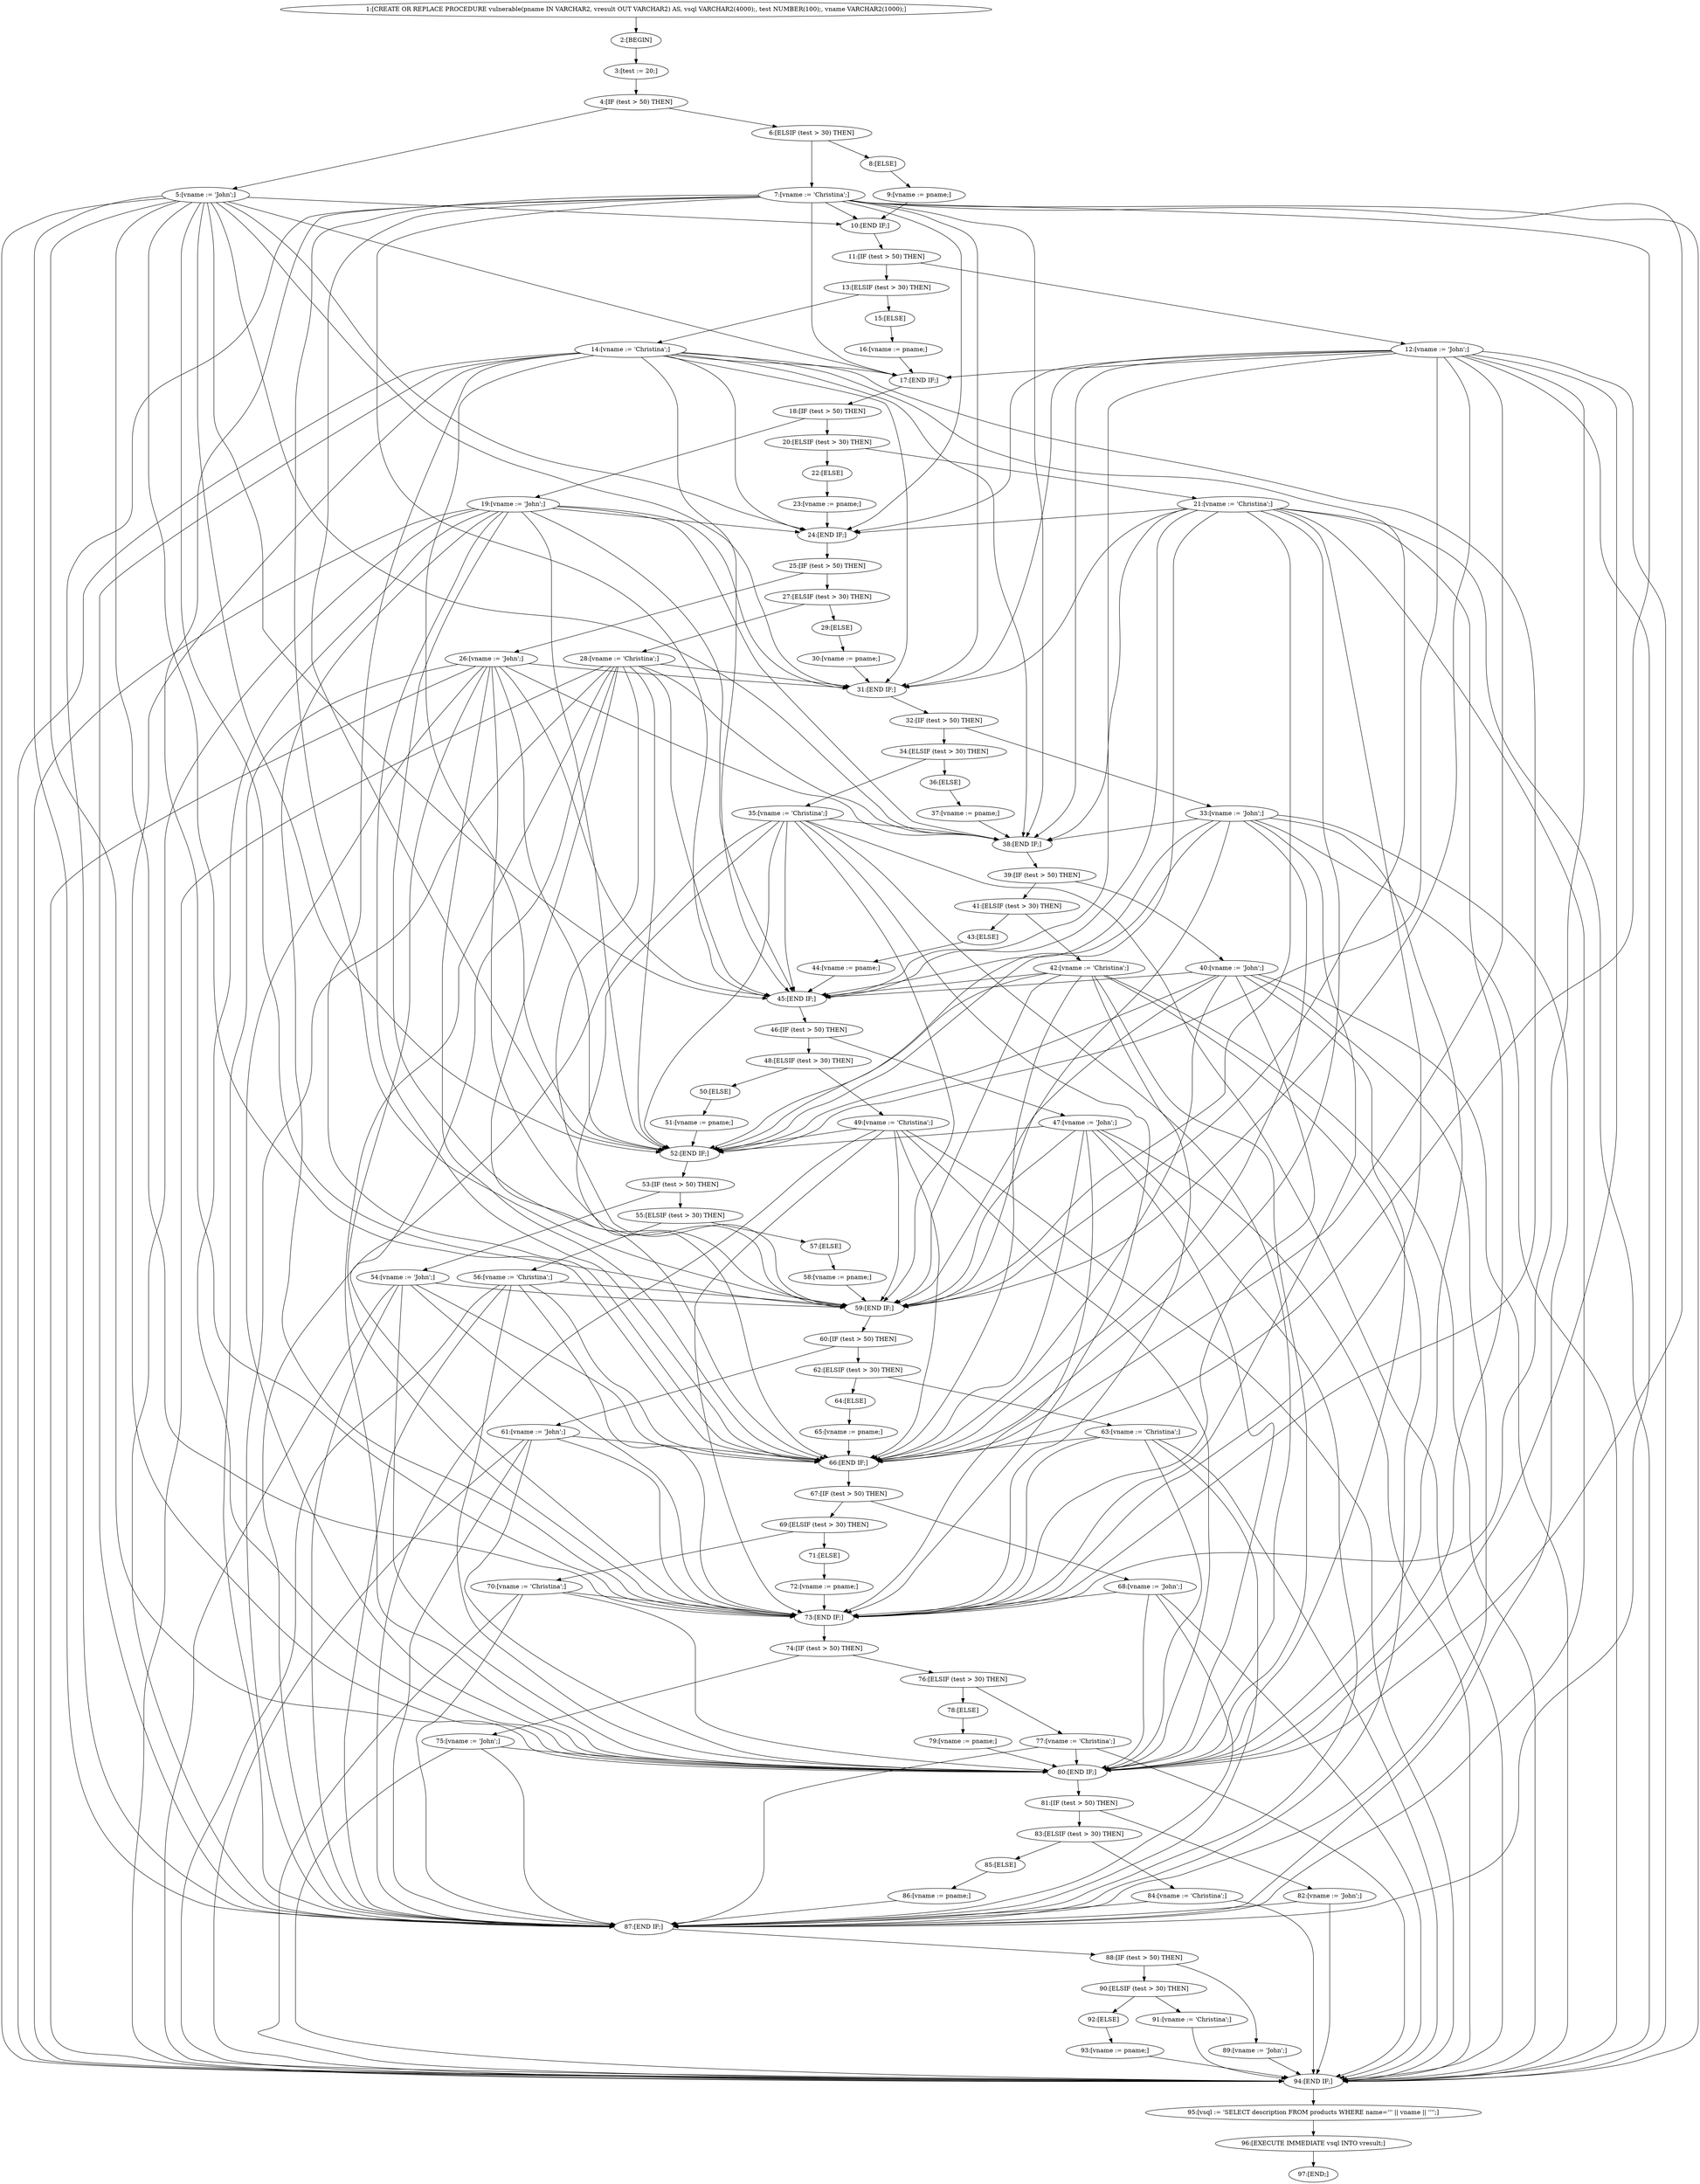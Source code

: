 digraph G {
	"1:[CREATE OR REPLACE PROCEDURE vulnerable(pname IN VARCHAR2, vresult OUT VARCHAR2) AS, vsql VARCHAR2(4000);, test NUMBER(100);, vname VARCHAR2(1000);]";
	"2:[BEGIN]";
	"3:[test := 20;]";
	"4:[IF (test > 50) THEN]";
	"5:[vname := 'John';]";
	"6:[ELSIF (test > 30) THEN]";
	"7:[vname := 'Christina';]";
	"8:[ELSE]";
	"9:[vname := pname;]";
	"10:[END IF;]";
	"11:[IF (test > 50) THEN]";
	"12:[vname := 'John';]";
	"13:[ELSIF (test > 30) THEN]";
	"14:[vname := 'Christina';]";
	"15:[ELSE]";
	"16:[vname := pname;]";
	"17:[END IF;]";
	"18:[IF (test > 50) THEN]";
	"19:[vname := 'John';]";
	"20:[ELSIF (test > 30) THEN]";
	"21:[vname := 'Christina';]";
	"22:[ELSE]";
	"23:[vname := pname;]";
	"24:[END IF;]";
	"25:[IF (test > 50) THEN]";
	"26:[vname := 'John';]";
	"27:[ELSIF (test > 30) THEN]";
	"28:[vname := 'Christina';]";
	"29:[ELSE]";
	"30:[vname := pname;]";
	"31:[END IF;]";
	"32:[IF (test > 50) THEN]";
	"33:[vname := 'John';]";
	"34:[ELSIF (test > 30) THEN]";
	"35:[vname := 'Christina';]";
	"36:[ELSE]";
	"37:[vname := pname;]";
	"38:[END IF;]";
	"39:[IF (test > 50) THEN]";
	"40:[vname := 'John';]";
	"41:[ELSIF (test > 30) THEN]";
	"42:[vname := 'Christina';]";
	"43:[ELSE]";
	"44:[vname := pname;]";
	"45:[END IF;]";
	"46:[IF (test > 50) THEN]";
	"47:[vname := 'John';]";
	"48:[ELSIF (test > 30) THEN]";
	"49:[vname := 'Christina';]";
	"50:[ELSE]";
	"51:[vname := pname;]";
	"52:[END IF;]";
	"53:[IF (test > 50) THEN]";
	"54:[vname := 'John';]";
	"55:[ELSIF (test > 30) THEN]";
	"56:[vname := 'Christina';]";
	"57:[ELSE]";
	"58:[vname := pname;]";
	"59:[END IF;]";
	"60:[IF (test > 50) THEN]";
	"61:[vname := 'John';]";
	"62:[ELSIF (test > 30) THEN]";
	"63:[vname := 'Christina';]";
	"64:[ELSE]";
	"65:[vname := pname;]";
	"66:[END IF;]";
	"67:[IF (test > 50) THEN]";
	"68:[vname := 'John';]";
	"69:[ELSIF (test > 30) THEN]";
	"70:[vname := 'Christina';]";
	"71:[ELSE]";
	"72:[vname := pname;]";
	"73:[END IF;]";
	"74:[IF (test > 50) THEN]";
	"75:[vname := 'John';]";
	"76:[ELSIF (test > 30) THEN]";
	"77:[vname := 'Christina';]";
	"78:[ELSE]";
	"79:[vname := pname;]";
	"80:[END IF;]";
	"81:[IF (test > 50) THEN]";
	"82:[vname := 'John';]";
	"83:[ELSIF (test > 30) THEN]";
	"84:[vname := 'Christina';]";
	"85:[ELSE]";
	"86:[vname := pname;]";
	"87:[END IF;]";
	"88:[IF (test > 50) THEN]";
	"89:[vname := 'John';]";
	"90:[ELSIF (test > 30) THEN]";
	"91:[vname := 'Christina';]";
	"92:[ELSE]";
	"93:[vname := pname;]";
	"94:[END IF;]";
	"95:[vsql := 'SELECT description FROM products WHERE name=''' || vname || '''';]";
	"96:[EXECUTE IMMEDIATE vsql INTO vresult;]";
	"97:[END;]";
	"1:[CREATE OR REPLACE PROCEDURE vulnerable(pname IN VARCHAR2, vresult OUT VARCHAR2) AS, vsql VARCHAR2(4000);, test NUMBER(100);, vname VARCHAR2(1000);]" -> "2:[BEGIN]";
	"2:[BEGIN]" -> "3:[test := 20;]";
	"3:[test := 20;]" -> "4:[IF (test > 50) THEN]";
	"4:[IF (test > 50) THEN]" -> "5:[vname := 'John';]";
	"4:[IF (test > 50) THEN]" -> "6:[ELSIF (test > 30) THEN]";
	"5:[vname := 'John';]" -> "10:[END IF;]";
	"5:[vname := 'John';]" -> "17:[END IF;]";
	"5:[vname := 'John';]" -> "24:[END IF;]";
	"5:[vname := 'John';]" -> "31:[END IF;]";
	"5:[vname := 'John';]" -> "38:[END IF;]";
	"5:[vname := 'John';]" -> "45:[END IF;]";
	"5:[vname := 'John';]" -> "52:[END IF;]";
	"5:[vname := 'John';]" -> "59:[END IF;]";
	"5:[vname := 'John';]" -> "66:[END IF;]";
	"5:[vname := 'John';]" -> "73:[END IF;]";
	"5:[vname := 'John';]" -> "80:[END IF;]";
	"5:[vname := 'John';]" -> "87:[END IF;]";
	"5:[vname := 'John';]" -> "94:[END IF;]";
	"6:[ELSIF (test > 30) THEN]" -> "7:[vname := 'Christina';]";
	"6:[ELSIF (test > 30) THEN]" -> "8:[ELSE]";
	"7:[vname := 'Christina';]" -> "10:[END IF;]";
	"7:[vname := 'Christina';]" -> "17:[END IF;]";
	"7:[vname := 'Christina';]" -> "24:[END IF;]";
	"7:[vname := 'Christina';]" -> "31:[END IF;]";
	"7:[vname := 'Christina';]" -> "38:[END IF;]";
	"7:[vname := 'Christina';]" -> "45:[END IF;]";
	"7:[vname := 'Christina';]" -> "52:[END IF;]";
	"7:[vname := 'Christina';]" -> "59:[END IF;]";
	"7:[vname := 'Christina';]" -> "66:[END IF;]";
	"7:[vname := 'Christina';]" -> "73:[END IF;]";
	"7:[vname := 'Christina';]" -> "80:[END IF;]";
	"7:[vname := 'Christina';]" -> "87:[END IF;]";
	"7:[vname := 'Christina';]" -> "94:[END IF;]";
	"8:[ELSE]" -> "9:[vname := pname;]";
	"9:[vname := pname;]" -> "10:[END IF;]";
	"10:[END IF;]" -> "11:[IF (test > 50) THEN]";
	"11:[IF (test > 50) THEN]" -> "12:[vname := 'John';]";
	"11:[IF (test > 50) THEN]" -> "13:[ELSIF (test > 30) THEN]";
	"12:[vname := 'John';]" -> "17:[END IF;]";
	"12:[vname := 'John';]" -> "24:[END IF;]";
	"12:[vname := 'John';]" -> "31:[END IF;]";
	"12:[vname := 'John';]" -> "38:[END IF;]";
	"12:[vname := 'John';]" -> "45:[END IF;]";
	"12:[vname := 'John';]" -> "52:[END IF;]";
	"12:[vname := 'John';]" -> "59:[END IF;]";
	"12:[vname := 'John';]" -> "66:[END IF;]";
	"12:[vname := 'John';]" -> "73:[END IF;]";
	"12:[vname := 'John';]" -> "80:[END IF;]";
	"12:[vname := 'John';]" -> "87:[END IF;]";
	"12:[vname := 'John';]" -> "94:[END IF;]";
	"13:[ELSIF (test > 30) THEN]" -> "14:[vname := 'Christina';]";
	"13:[ELSIF (test > 30) THEN]" -> "15:[ELSE]";
	"14:[vname := 'Christina';]" -> "17:[END IF;]";
	"14:[vname := 'Christina';]" -> "24:[END IF;]";
	"14:[vname := 'Christina';]" -> "31:[END IF;]";
	"14:[vname := 'Christina';]" -> "38:[END IF;]";
	"14:[vname := 'Christina';]" -> "45:[END IF;]";
	"14:[vname := 'Christina';]" -> "52:[END IF;]";
	"14:[vname := 'Christina';]" -> "59:[END IF;]";
	"14:[vname := 'Christina';]" -> "66:[END IF;]";
	"14:[vname := 'Christina';]" -> "73:[END IF;]";
	"14:[vname := 'Christina';]" -> "80:[END IF;]";
	"14:[vname := 'Christina';]" -> "87:[END IF;]";
	"14:[vname := 'Christina';]" -> "94:[END IF;]";
	"15:[ELSE]" -> "16:[vname := pname;]";
	"16:[vname := pname;]" -> "17:[END IF;]";
	"17:[END IF;]" -> "18:[IF (test > 50) THEN]";
	"18:[IF (test > 50) THEN]" -> "19:[vname := 'John';]";
	"18:[IF (test > 50) THEN]" -> "20:[ELSIF (test > 30) THEN]";
	"19:[vname := 'John';]" -> "24:[END IF;]";
	"19:[vname := 'John';]" -> "31:[END IF;]";
	"19:[vname := 'John';]" -> "38:[END IF;]";
	"19:[vname := 'John';]" -> "45:[END IF;]";
	"19:[vname := 'John';]" -> "52:[END IF;]";
	"19:[vname := 'John';]" -> "59:[END IF;]";
	"19:[vname := 'John';]" -> "66:[END IF;]";
	"19:[vname := 'John';]" -> "73:[END IF;]";
	"19:[vname := 'John';]" -> "80:[END IF;]";
	"19:[vname := 'John';]" -> "87:[END IF;]";
	"19:[vname := 'John';]" -> "94:[END IF;]";
	"20:[ELSIF (test > 30) THEN]" -> "21:[vname := 'Christina';]";
	"20:[ELSIF (test > 30) THEN]" -> "22:[ELSE]";
	"21:[vname := 'Christina';]" -> "24:[END IF;]";
	"21:[vname := 'Christina';]" -> "31:[END IF;]";
	"21:[vname := 'Christina';]" -> "38:[END IF;]";
	"21:[vname := 'Christina';]" -> "45:[END IF;]";
	"21:[vname := 'Christina';]" -> "52:[END IF;]";
	"21:[vname := 'Christina';]" -> "59:[END IF;]";
	"21:[vname := 'Christina';]" -> "66:[END IF;]";
	"21:[vname := 'Christina';]" -> "73:[END IF;]";
	"21:[vname := 'Christina';]" -> "80:[END IF;]";
	"21:[vname := 'Christina';]" -> "87:[END IF;]";
	"21:[vname := 'Christina';]" -> "94:[END IF;]";
	"22:[ELSE]" -> "23:[vname := pname;]";
	"23:[vname := pname;]" -> "24:[END IF;]";
	"24:[END IF;]" -> "25:[IF (test > 50) THEN]";
	"25:[IF (test > 50) THEN]" -> "26:[vname := 'John';]";
	"25:[IF (test > 50) THEN]" -> "27:[ELSIF (test > 30) THEN]";
	"26:[vname := 'John';]" -> "31:[END IF;]";
	"26:[vname := 'John';]" -> "38:[END IF;]";
	"26:[vname := 'John';]" -> "45:[END IF;]";
	"26:[vname := 'John';]" -> "52:[END IF;]";
	"26:[vname := 'John';]" -> "59:[END IF;]";
	"26:[vname := 'John';]" -> "66:[END IF;]";
	"26:[vname := 'John';]" -> "73:[END IF;]";
	"26:[vname := 'John';]" -> "80:[END IF;]";
	"26:[vname := 'John';]" -> "87:[END IF;]";
	"26:[vname := 'John';]" -> "94:[END IF;]";
	"27:[ELSIF (test > 30) THEN]" -> "28:[vname := 'Christina';]";
	"27:[ELSIF (test > 30) THEN]" -> "29:[ELSE]";
	"28:[vname := 'Christina';]" -> "31:[END IF;]";
	"28:[vname := 'Christina';]" -> "38:[END IF;]";
	"28:[vname := 'Christina';]" -> "45:[END IF;]";
	"28:[vname := 'Christina';]" -> "52:[END IF;]";
	"28:[vname := 'Christina';]" -> "59:[END IF;]";
	"28:[vname := 'Christina';]" -> "66:[END IF;]";
	"28:[vname := 'Christina';]" -> "73:[END IF;]";
	"28:[vname := 'Christina';]" -> "80:[END IF;]";
	"28:[vname := 'Christina';]" -> "87:[END IF;]";
	"28:[vname := 'Christina';]" -> "94:[END IF;]";
	"29:[ELSE]" -> "30:[vname := pname;]";
	"30:[vname := pname;]" -> "31:[END IF;]";
	"31:[END IF;]" -> "32:[IF (test > 50) THEN]";
	"32:[IF (test > 50) THEN]" -> "33:[vname := 'John';]";
	"32:[IF (test > 50) THEN]" -> "34:[ELSIF (test > 30) THEN]";
	"33:[vname := 'John';]" -> "38:[END IF;]";
	"33:[vname := 'John';]" -> "45:[END IF;]";
	"33:[vname := 'John';]" -> "52:[END IF;]";
	"33:[vname := 'John';]" -> "59:[END IF;]";
	"33:[vname := 'John';]" -> "66:[END IF;]";
	"33:[vname := 'John';]" -> "73:[END IF;]";
	"33:[vname := 'John';]" -> "80:[END IF;]";
	"33:[vname := 'John';]" -> "87:[END IF;]";
	"33:[vname := 'John';]" -> "94:[END IF;]";
	"34:[ELSIF (test > 30) THEN]" -> "35:[vname := 'Christina';]";
	"34:[ELSIF (test > 30) THEN]" -> "36:[ELSE]";
	"35:[vname := 'Christina';]" -> "38:[END IF;]";
	"35:[vname := 'Christina';]" -> "45:[END IF;]";
	"35:[vname := 'Christina';]" -> "52:[END IF;]";
	"35:[vname := 'Christina';]" -> "59:[END IF;]";
	"35:[vname := 'Christina';]" -> "66:[END IF;]";
	"35:[vname := 'Christina';]" -> "73:[END IF;]";
	"35:[vname := 'Christina';]" -> "80:[END IF;]";
	"35:[vname := 'Christina';]" -> "87:[END IF;]";
	"35:[vname := 'Christina';]" -> "94:[END IF;]";
	"36:[ELSE]" -> "37:[vname := pname;]";
	"37:[vname := pname;]" -> "38:[END IF;]";
	"38:[END IF;]" -> "39:[IF (test > 50) THEN]";
	"39:[IF (test > 50) THEN]" -> "40:[vname := 'John';]";
	"39:[IF (test > 50) THEN]" -> "41:[ELSIF (test > 30) THEN]";
	"40:[vname := 'John';]" -> "45:[END IF;]";
	"40:[vname := 'John';]" -> "52:[END IF;]";
	"40:[vname := 'John';]" -> "59:[END IF;]";
	"40:[vname := 'John';]" -> "66:[END IF;]";
	"40:[vname := 'John';]" -> "73:[END IF;]";
	"40:[vname := 'John';]" -> "80:[END IF;]";
	"40:[vname := 'John';]" -> "87:[END IF;]";
	"40:[vname := 'John';]" -> "94:[END IF;]";
	"41:[ELSIF (test > 30) THEN]" -> "42:[vname := 'Christina';]";
	"41:[ELSIF (test > 30) THEN]" -> "43:[ELSE]";
	"42:[vname := 'Christina';]" -> "45:[END IF;]";
	"42:[vname := 'Christina';]" -> "52:[END IF;]";
	"42:[vname := 'Christina';]" -> "59:[END IF;]";
	"42:[vname := 'Christina';]" -> "66:[END IF;]";
	"42:[vname := 'Christina';]" -> "73:[END IF;]";
	"42:[vname := 'Christina';]" -> "80:[END IF;]";
	"42:[vname := 'Christina';]" -> "87:[END IF;]";
	"42:[vname := 'Christina';]" -> "94:[END IF;]";
	"43:[ELSE]" -> "44:[vname := pname;]";
	"44:[vname := pname;]" -> "45:[END IF;]";
	"45:[END IF;]" -> "46:[IF (test > 50) THEN]";
	"46:[IF (test > 50) THEN]" -> "47:[vname := 'John';]";
	"46:[IF (test > 50) THEN]" -> "48:[ELSIF (test > 30) THEN]";
	"47:[vname := 'John';]" -> "52:[END IF;]";
	"47:[vname := 'John';]" -> "59:[END IF;]";
	"47:[vname := 'John';]" -> "66:[END IF;]";
	"47:[vname := 'John';]" -> "73:[END IF;]";
	"47:[vname := 'John';]" -> "80:[END IF;]";
	"47:[vname := 'John';]" -> "87:[END IF;]";
	"47:[vname := 'John';]" -> "94:[END IF;]";
	"48:[ELSIF (test > 30) THEN]" -> "49:[vname := 'Christina';]";
	"48:[ELSIF (test > 30) THEN]" -> "50:[ELSE]";
	"49:[vname := 'Christina';]" -> "52:[END IF;]";
	"49:[vname := 'Christina';]" -> "59:[END IF;]";
	"49:[vname := 'Christina';]" -> "66:[END IF;]";
	"49:[vname := 'Christina';]" -> "73:[END IF;]";
	"49:[vname := 'Christina';]" -> "80:[END IF;]";
	"49:[vname := 'Christina';]" -> "87:[END IF;]";
	"49:[vname := 'Christina';]" -> "94:[END IF;]";
	"50:[ELSE]" -> "51:[vname := pname;]";
	"51:[vname := pname;]" -> "52:[END IF;]";
	"52:[END IF;]" -> "53:[IF (test > 50) THEN]";
	"53:[IF (test > 50) THEN]" -> "54:[vname := 'John';]";
	"53:[IF (test > 50) THEN]" -> "55:[ELSIF (test > 30) THEN]";
	"54:[vname := 'John';]" -> "59:[END IF;]";
	"54:[vname := 'John';]" -> "66:[END IF;]";
	"54:[vname := 'John';]" -> "73:[END IF;]";
	"54:[vname := 'John';]" -> "80:[END IF;]";
	"54:[vname := 'John';]" -> "87:[END IF;]";
	"54:[vname := 'John';]" -> "94:[END IF;]";
	"55:[ELSIF (test > 30) THEN]" -> "56:[vname := 'Christina';]";
	"55:[ELSIF (test > 30) THEN]" -> "57:[ELSE]";
	"56:[vname := 'Christina';]" -> "59:[END IF;]";
	"56:[vname := 'Christina';]" -> "66:[END IF;]";
	"56:[vname := 'Christina';]" -> "73:[END IF;]";
	"56:[vname := 'Christina';]" -> "80:[END IF;]";
	"56:[vname := 'Christina';]" -> "87:[END IF;]";
	"56:[vname := 'Christina';]" -> "94:[END IF;]";
	"57:[ELSE]" -> "58:[vname := pname;]";
	"58:[vname := pname;]" -> "59:[END IF;]";
	"59:[END IF;]" -> "60:[IF (test > 50) THEN]";
	"60:[IF (test > 50) THEN]" -> "61:[vname := 'John';]";
	"60:[IF (test > 50) THEN]" -> "62:[ELSIF (test > 30) THEN]";
	"61:[vname := 'John';]" -> "66:[END IF;]";
	"61:[vname := 'John';]" -> "73:[END IF;]";
	"61:[vname := 'John';]" -> "80:[END IF;]";
	"61:[vname := 'John';]" -> "87:[END IF;]";
	"61:[vname := 'John';]" -> "94:[END IF;]";
	"62:[ELSIF (test > 30) THEN]" -> "63:[vname := 'Christina';]";
	"62:[ELSIF (test > 30) THEN]" -> "64:[ELSE]";
	"63:[vname := 'Christina';]" -> "66:[END IF;]";
	"63:[vname := 'Christina';]" -> "73:[END IF;]";
	"63:[vname := 'Christina';]" -> "80:[END IF;]";
	"63:[vname := 'Christina';]" -> "87:[END IF;]";
	"63:[vname := 'Christina';]" -> "94:[END IF;]";
	"64:[ELSE]" -> "65:[vname := pname;]";
	"65:[vname := pname;]" -> "66:[END IF;]";
	"66:[END IF;]" -> "67:[IF (test > 50) THEN]";
	"67:[IF (test > 50) THEN]" -> "68:[vname := 'John';]";
	"67:[IF (test > 50) THEN]" -> "69:[ELSIF (test > 30) THEN]";
	"68:[vname := 'John';]" -> "73:[END IF;]";
	"68:[vname := 'John';]" -> "80:[END IF;]";
	"68:[vname := 'John';]" -> "87:[END IF;]";
	"68:[vname := 'John';]" -> "94:[END IF;]";
	"69:[ELSIF (test > 30) THEN]" -> "70:[vname := 'Christina';]";
	"69:[ELSIF (test > 30) THEN]" -> "71:[ELSE]";
	"70:[vname := 'Christina';]" -> "73:[END IF;]";
	"70:[vname := 'Christina';]" -> "80:[END IF;]";
	"70:[vname := 'Christina';]" -> "87:[END IF;]";
	"70:[vname := 'Christina';]" -> "94:[END IF;]";
	"71:[ELSE]" -> "72:[vname := pname;]";
	"72:[vname := pname;]" -> "73:[END IF;]";
	"73:[END IF;]" -> "74:[IF (test > 50) THEN]";
	"74:[IF (test > 50) THEN]" -> "75:[vname := 'John';]";
	"74:[IF (test > 50) THEN]" -> "76:[ELSIF (test > 30) THEN]";
	"75:[vname := 'John';]" -> "80:[END IF;]";
	"75:[vname := 'John';]" -> "87:[END IF;]";
	"75:[vname := 'John';]" -> "94:[END IF;]";
	"76:[ELSIF (test > 30) THEN]" -> "77:[vname := 'Christina';]";
	"76:[ELSIF (test > 30) THEN]" -> "78:[ELSE]";
	"77:[vname := 'Christina';]" -> "80:[END IF;]";
	"77:[vname := 'Christina';]" -> "87:[END IF;]";
	"77:[vname := 'Christina';]" -> "94:[END IF;]";
	"78:[ELSE]" -> "79:[vname := pname;]";
	"79:[vname := pname;]" -> "80:[END IF;]";
	"80:[END IF;]" -> "81:[IF (test > 50) THEN]";
	"81:[IF (test > 50) THEN]" -> "82:[vname := 'John';]";
	"81:[IF (test > 50) THEN]" -> "83:[ELSIF (test > 30) THEN]";
	"82:[vname := 'John';]" -> "87:[END IF;]";
	"82:[vname := 'John';]" -> "94:[END IF;]";
	"83:[ELSIF (test > 30) THEN]" -> "84:[vname := 'Christina';]";
	"83:[ELSIF (test > 30) THEN]" -> "85:[ELSE]";
	"84:[vname := 'Christina';]" -> "87:[END IF;]";
	"84:[vname := 'Christina';]" -> "94:[END IF;]";
	"85:[ELSE]" -> "86:[vname := pname;]";
	"86:[vname := pname;]" -> "87:[END IF;]";
	"87:[END IF;]" -> "88:[IF (test > 50) THEN]";
	"88:[IF (test > 50) THEN]" -> "89:[vname := 'John';]";
	"88:[IF (test > 50) THEN]" -> "90:[ELSIF (test > 30) THEN]";
	"89:[vname := 'John';]" -> "94:[END IF;]";
	"90:[ELSIF (test > 30) THEN]" -> "91:[vname := 'Christina';]";
	"90:[ELSIF (test > 30) THEN]" -> "92:[ELSE]";
	"91:[vname := 'Christina';]" -> "94:[END IF;]";
	"92:[ELSE]" -> "93:[vname := pname;]";
	"93:[vname := pname;]" -> "94:[END IF;]";
	"94:[END IF;]" -> "95:[vsql := 'SELECT description FROM products WHERE name=''' || vname || '''';]";
	"95:[vsql := 'SELECT description FROM products WHERE name=''' || vname || '''';]" -> "96:[EXECUTE IMMEDIATE vsql INTO vresult;]";
	"96:[EXECUTE IMMEDIATE vsql INTO vresult;]" -> "97:[END;]";
}